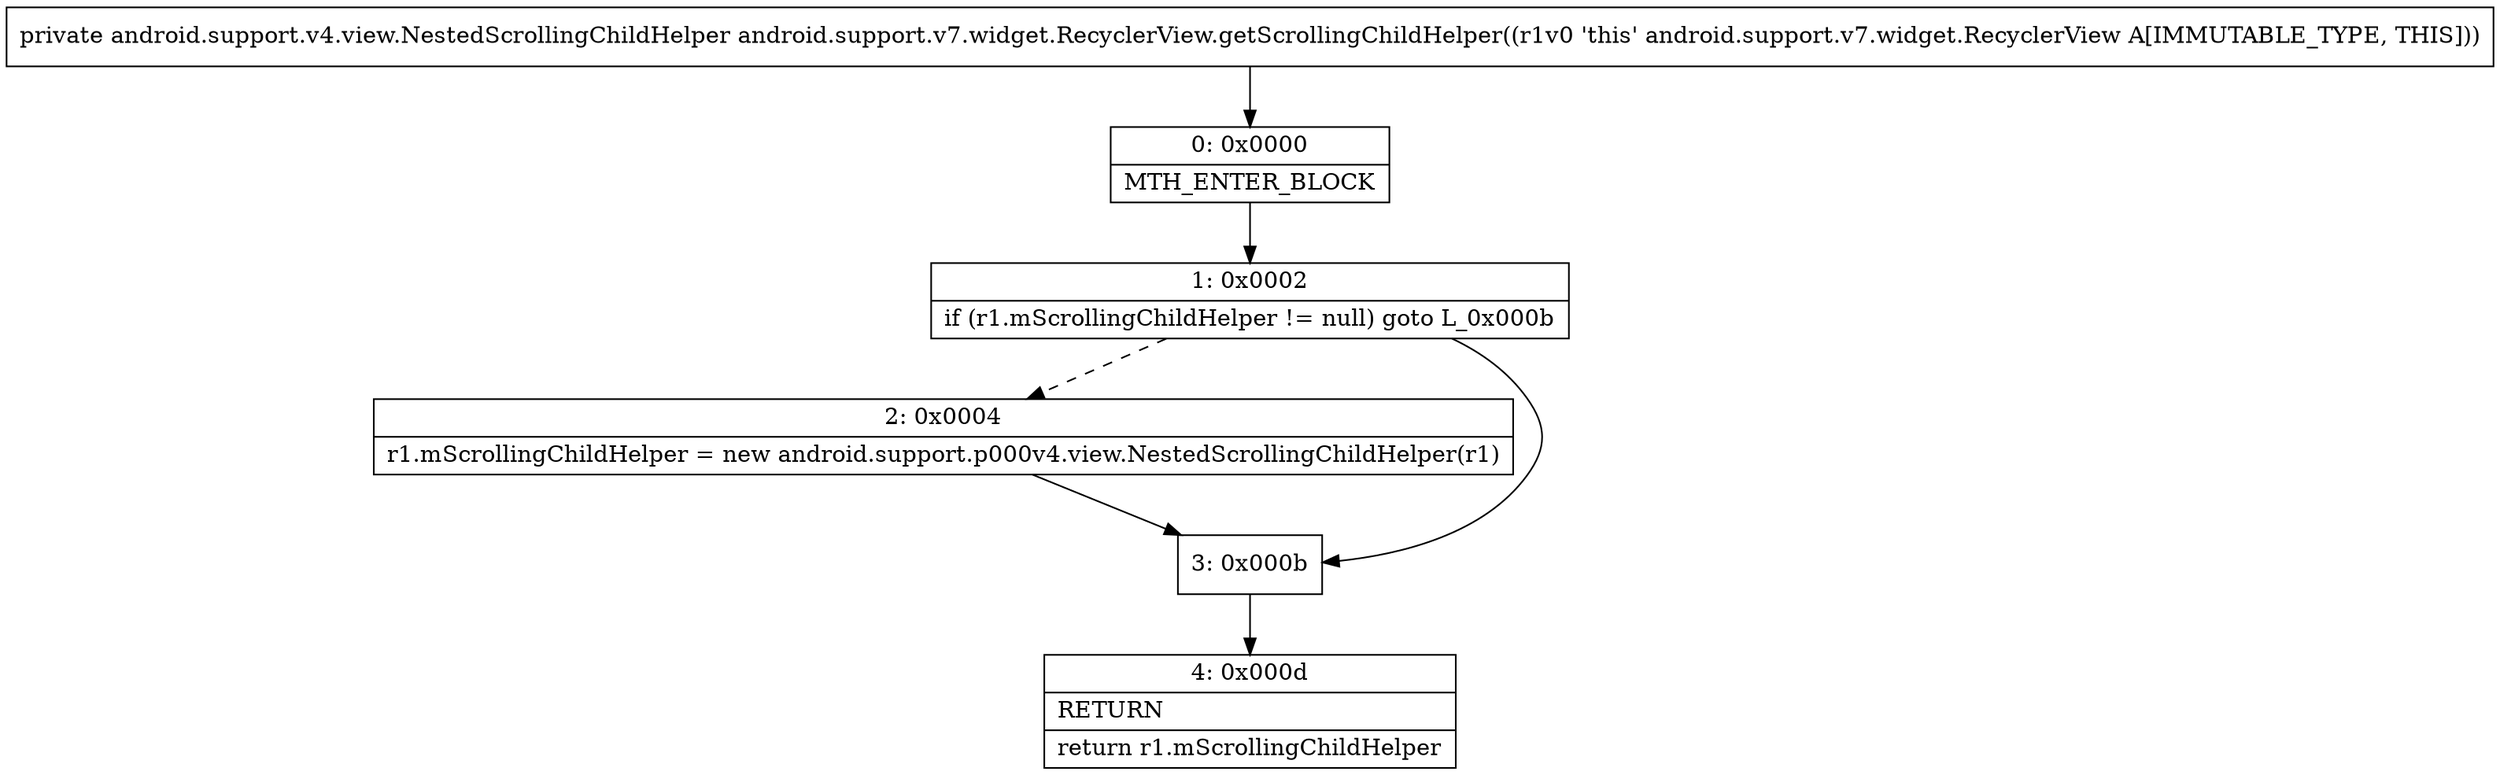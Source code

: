 digraph "CFG forandroid.support.v7.widget.RecyclerView.getScrollingChildHelper()Landroid\/support\/v4\/view\/NestedScrollingChildHelper;" {
Node_0 [shape=record,label="{0\:\ 0x0000|MTH_ENTER_BLOCK\l}"];
Node_1 [shape=record,label="{1\:\ 0x0002|if (r1.mScrollingChildHelper != null) goto L_0x000b\l}"];
Node_2 [shape=record,label="{2\:\ 0x0004|r1.mScrollingChildHelper = new android.support.p000v4.view.NestedScrollingChildHelper(r1)\l}"];
Node_3 [shape=record,label="{3\:\ 0x000b}"];
Node_4 [shape=record,label="{4\:\ 0x000d|RETURN\l|return r1.mScrollingChildHelper\l}"];
MethodNode[shape=record,label="{private android.support.v4.view.NestedScrollingChildHelper android.support.v7.widget.RecyclerView.getScrollingChildHelper((r1v0 'this' android.support.v7.widget.RecyclerView A[IMMUTABLE_TYPE, THIS])) }"];
MethodNode -> Node_0;
Node_0 -> Node_1;
Node_1 -> Node_2[style=dashed];
Node_1 -> Node_3;
Node_2 -> Node_3;
Node_3 -> Node_4;
}

